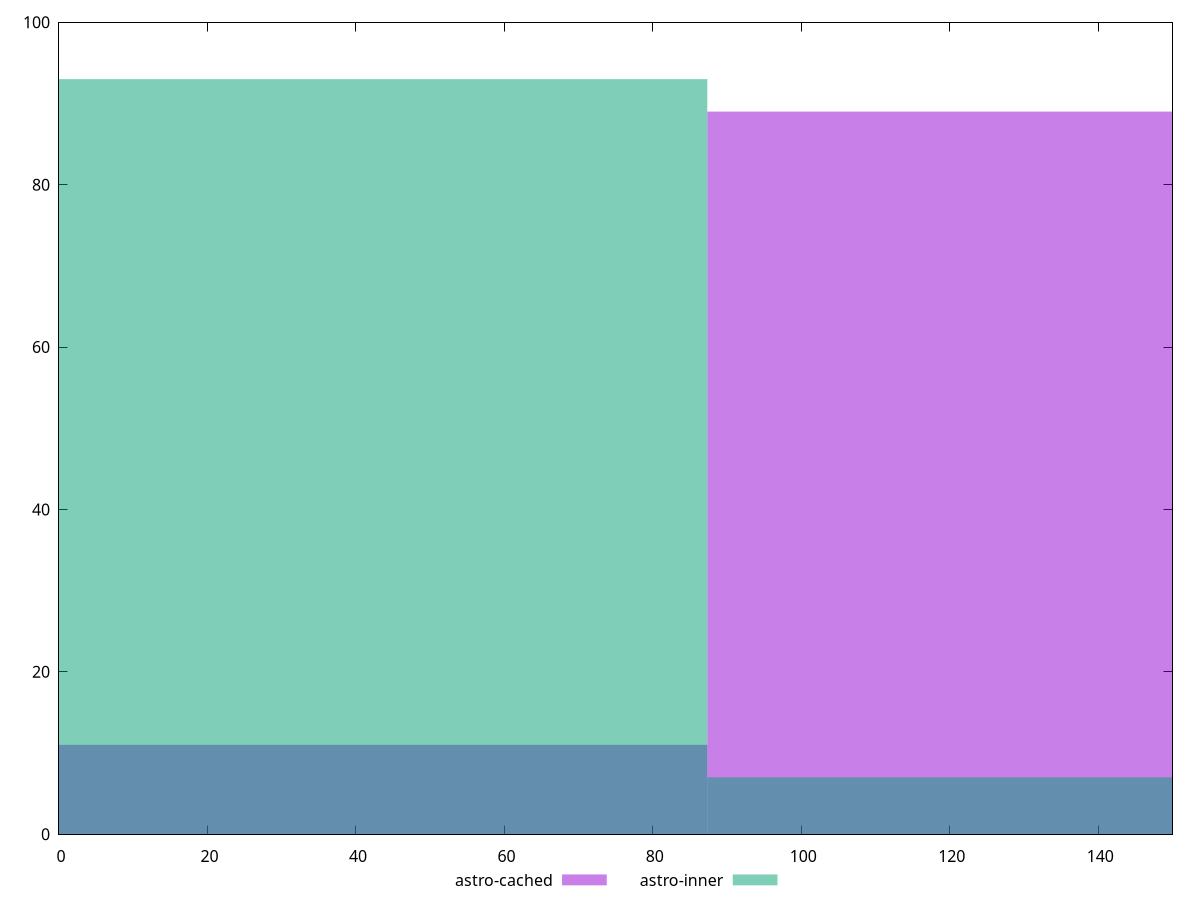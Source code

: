 reset

$astroCached <<EOF
174.66771545631443 89
0 11
EOF

$astroInner <<EOF
0 93
174.66771545631443 7
EOF

set key outside below
set boxwidth 174.66771545631443
set xrange [0:150]
set yrange [0:100]
set trange [0:100]
set style fill transparent solid 0.5 noborder
set terminal svg size 640, 500 enhanced background rgb 'white'
set output "reports/report_00033_2021-03-01T14-23-16.841Z/unminified-javascript/comparison/histogram/1_vs_2.svg"

plot $astroCached title "astro-cached" with boxes, \
     $astroInner title "astro-inner" with boxes

reset
